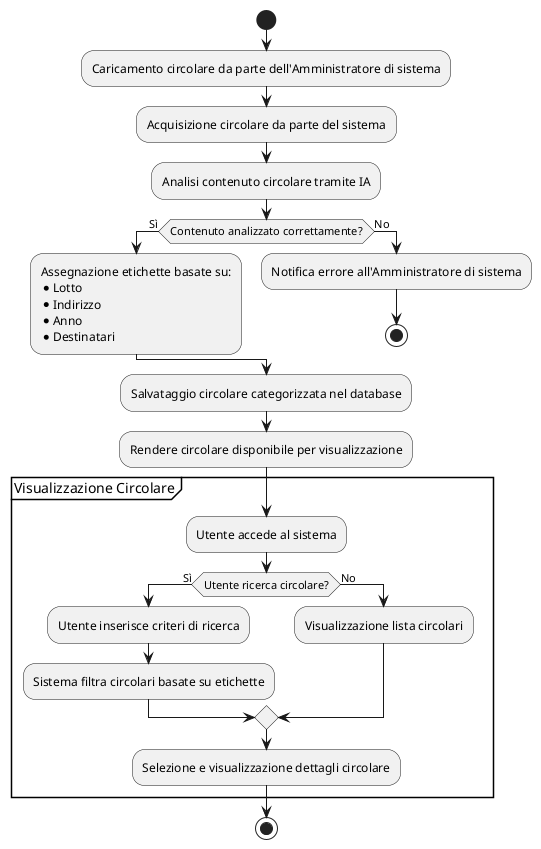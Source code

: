 @startuml ACTIVITY_AI
start
:Caricamento circolare da parte dell'Amministratore di sistema;
:Acquisizione circolare da parte del sistema;
:Analisi contenuto circolare tramite IA;
if (Contenuto analizzato correttamente?) then (Sì)
  :Assegnazione etichette basate su:
  * Lotto
  * Indirizzo
  * Anno
  * Destinatari;
else (No)
  :Notifica errore all'Amministratore di sistema;
  stop
endif

:Salvataggio circolare categorizzata nel database;
:Rendere circolare disponibile per visualizzazione;
partition "Visualizzazione Circolare" {
  :Utente accede al sistema;
  if (Utente ricerca circolare?) then (Sì)
    :Utente inserisce criteri di ricerca;
    :Sistema filtra circolari basate su etichette;
  else (No)
    :Visualizzazione lista circolari;
  endif
  :Selezione e visualizzazione dettagli circolare;
}
stop
@enduml